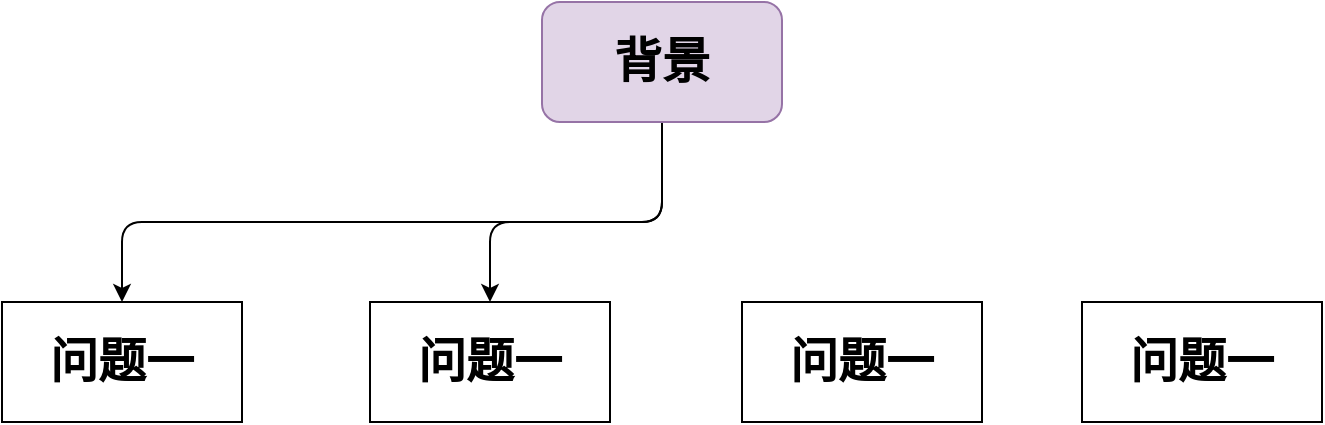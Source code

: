 <mxfile>
    <diagram id="DP1ay4x_F4U_SrnOaWZE" name="第 1 页">
        <mxGraphModel dx="1002" dy="1737" grid="1" gridSize="10" guides="1" tooltips="1" connect="1" arrows="1" fold="1" page="1" pageScale="1" pageWidth="827" pageHeight="1169" math="1" shadow="0">
            <root>
                <mxCell id="0"/>
                <mxCell id="1" parent="0"/>
                <mxCell id="2" value="&lt;h1&gt;&lt;font face=&quot;Times New Roman&quot;&gt;问题一&lt;/font&gt;&lt;/h1&gt;" style="rounded=0;whiteSpace=wrap;html=1;" parent="1" vertex="1">
                    <mxGeometry x="110" y="130" width="120" height="60" as="geometry"/>
                </mxCell>
                <mxCell id="4" style="edgeStyle=none;html=1;entryX=0.5;entryY=0;entryDx=0;entryDy=0;fontFamily=Times New Roman;fontSize=24;" parent="1" source="3" target="2" edge="1">
                    <mxGeometry relative="1" as="geometry">
                        <Array as="points">
                            <mxPoint x="440" y="90"/>
                            <mxPoint x="170" y="90"/>
                        </Array>
                    </mxGeometry>
                </mxCell>
                <mxCell id="9" style="edgeStyle=none;html=1;entryX=0.5;entryY=0;entryDx=0;entryDy=0;fontFamily=Times New Roman;fontSize=24;exitX=0.5;exitY=1;exitDx=0;exitDy=0;" parent="1" source="3" target="6" edge="1">
                    <mxGeometry relative="1" as="geometry">
                        <Array as="points">
                            <mxPoint x="440" y="90"/>
                            <mxPoint x="354" y="90"/>
                        </Array>
                    </mxGeometry>
                </mxCell>
                <mxCell id="3" value="背景" style="rounded=1;whiteSpace=wrap;html=1;fontFamily=Times New Roman;fillColor=#e1d5e7;strokeColor=#9673a6;labelBackgroundColor=none;labelBorderColor=none;fontSize=24;fontStyle=1" parent="1" vertex="1">
                    <mxGeometry x="380" y="-20" width="120" height="60" as="geometry"/>
                </mxCell>
                <mxCell id="6" value="&lt;h1&gt;&lt;font face=&quot;Times New Roman&quot;&gt;问题一&lt;/font&gt;&lt;/h1&gt;" style="rounded=0;whiteSpace=wrap;html=1;" parent="1" vertex="1">
                    <mxGeometry x="294" y="130" width="120" height="60" as="geometry"/>
                </mxCell>
                <mxCell id="7" value="&lt;h1&gt;&lt;font face=&quot;Times New Roman&quot;&gt;问题一&lt;/font&gt;&lt;/h1&gt;" style="rounded=0;whiteSpace=wrap;html=1;" parent="1" vertex="1">
                    <mxGeometry x="480" y="130" width="120" height="60" as="geometry"/>
                </mxCell>
                <mxCell id="8" value="&lt;h1&gt;&lt;font face=&quot;Times New Roman&quot;&gt;问题一&lt;/font&gt;&lt;/h1&gt;" style="rounded=0;whiteSpace=wrap;html=1;" parent="1" vertex="1">
                    <mxGeometry x="650" y="130" width="120" height="60" as="geometry"/>
                </mxCell>
            </root>
        </mxGraphModel>
    </diagram>
</mxfile>